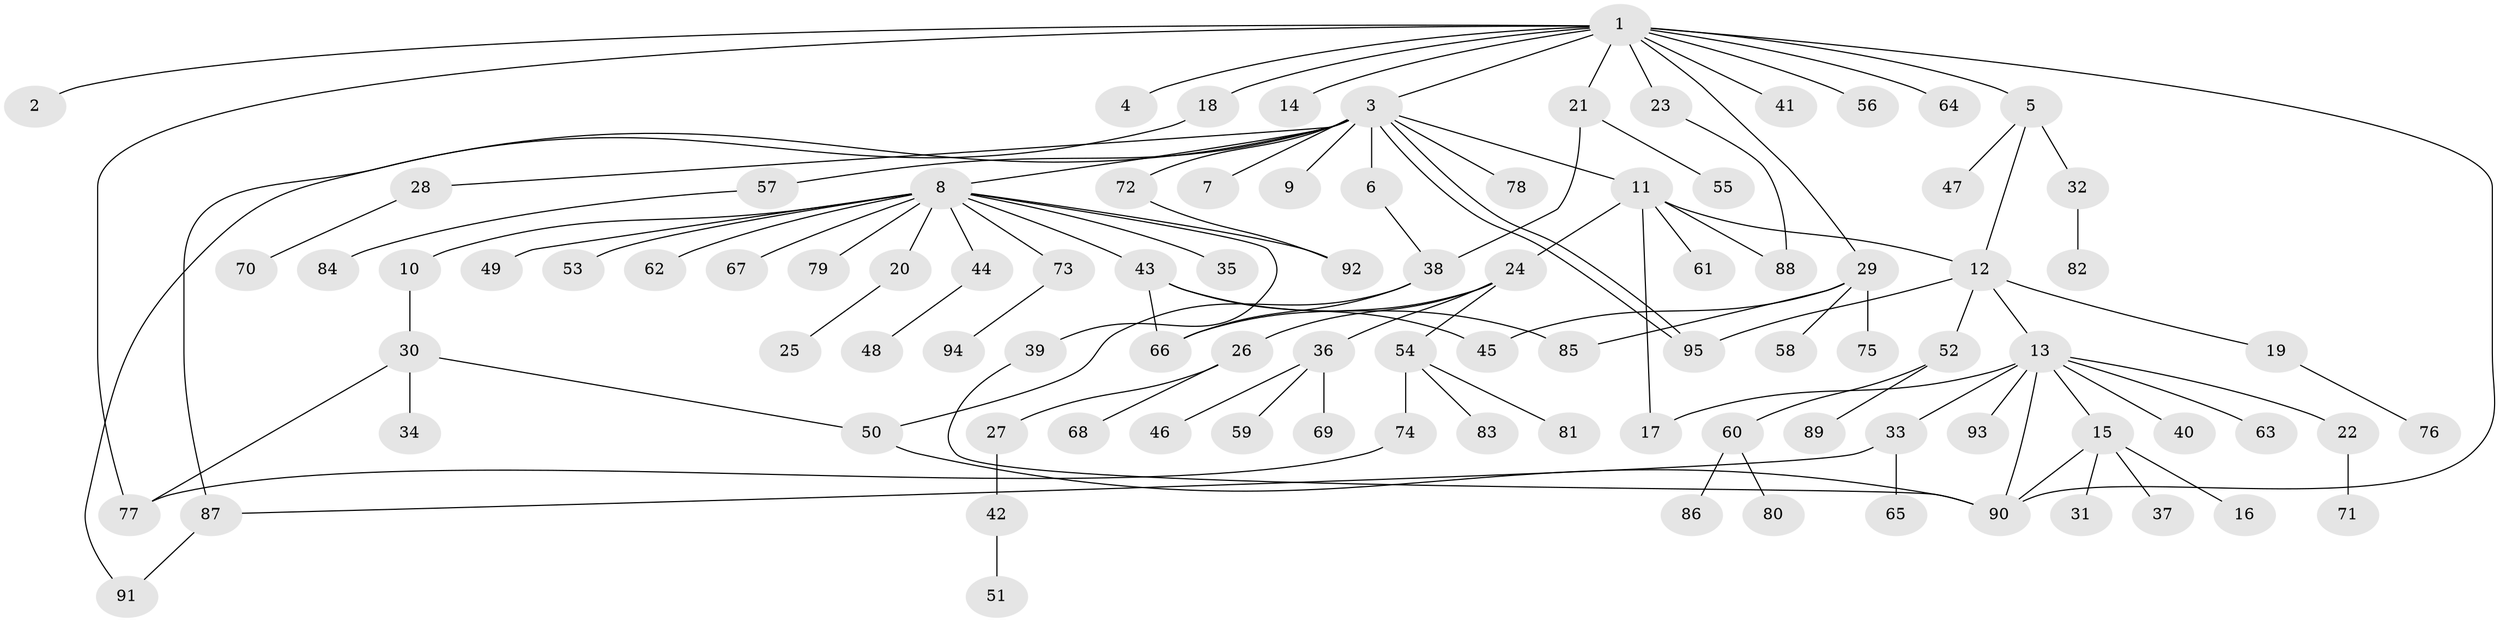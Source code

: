 // coarse degree distribution, {14: 0.028985507246376812, 1: 0.5362318840579711, 13: 0.014492753623188406, 4: 0.043478260869565216, 6: 0.014492753623188406, 7: 0.043478260869565216, 2: 0.18840579710144928, 5: 0.028985507246376812, 3: 0.10144927536231885}
// Generated by graph-tools (version 1.1) at 2025/51/02/27/25 19:51:54]
// undirected, 95 vertices, 114 edges
graph export_dot {
graph [start="1"]
  node [color=gray90,style=filled];
  1;
  2;
  3;
  4;
  5;
  6;
  7;
  8;
  9;
  10;
  11;
  12;
  13;
  14;
  15;
  16;
  17;
  18;
  19;
  20;
  21;
  22;
  23;
  24;
  25;
  26;
  27;
  28;
  29;
  30;
  31;
  32;
  33;
  34;
  35;
  36;
  37;
  38;
  39;
  40;
  41;
  42;
  43;
  44;
  45;
  46;
  47;
  48;
  49;
  50;
  51;
  52;
  53;
  54;
  55;
  56;
  57;
  58;
  59;
  60;
  61;
  62;
  63;
  64;
  65;
  66;
  67;
  68;
  69;
  70;
  71;
  72;
  73;
  74;
  75;
  76;
  77;
  78;
  79;
  80;
  81;
  82;
  83;
  84;
  85;
  86;
  87;
  88;
  89;
  90;
  91;
  92;
  93;
  94;
  95;
  1 -- 2;
  1 -- 3;
  1 -- 4;
  1 -- 5;
  1 -- 14;
  1 -- 18;
  1 -- 21;
  1 -- 23;
  1 -- 29;
  1 -- 41;
  1 -- 56;
  1 -- 64;
  1 -- 77;
  1 -- 90;
  3 -- 6;
  3 -- 7;
  3 -- 8;
  3 -- 9;
  3 -- 11;
  3 -- 28;
  3 -- 57;
  3 -- 72;
  3 -- 78;
  3 -- 91;
  3 -- 95;
  3 -- 95;
  5 -- 12;
  5 -- 32;
  5 -- 47;
  6 -- 38;
  8 -- 10;
  8 -- 20;
  8 -- 35;
  8 -- 39;
  8 -- 43;
  8 -- 44;
  8 -- 49;
  8 -- 53;
  8 -- 62;
  8 -- 67;
  8 -- 73;
  8 -- 79;
  8 -- 92;
  10 -- 30;
  11 -- 12;
  11 -- 17;
  11 -- 24;
  11 -- 61;
  11 -- 88;
  12 -- 13;
  12 -- 19;
  12 -- 52;
  12 -- 95;
  13 -- 15;
  13 -- 17;
  13 -- 22;
  13 -- 33;
  13 -- 40;
  13 -- 63;
  13 -- 90;
  13 -- 93;
  15 -- 16;
  15 -- 31;
  15 -- 37;
  15 -- 90;
  18 -- 87;
  19 -- 76;
  20 -- 25;
  21 -- 38;
  21 -- 55;
  22 -- 71;
  23 -- 88;
  24 -- 26;
  24 -- 36;
  24 -- 54;
  24 -- 66;
  26 -- 27;
  26 -- 68;
  27 -- 42;
  28 -- 70;
  29 -- 45;
  29 -- 58;
  29 -- 75;
  29 -- 85;
  30 -- 34;
  30 -- 50;
  30 -- 77;
  32 -- 82;
  33 -- 65;
  33 -- 87;
  36 -- 46;
  36 -- 59;
  36 -- 69;
  38 -- 50;
  38 -- 66;
  39 -- 90;
  42 -- 51;
  43 -- 45;
  43 -- 66;
  43 -- 85;
  44 -- 48;
  50 -- 90;
  52 -- 60;
  52 -- 89;
  54 -- 74;
  54 -- 81;
  54 -- 83;
  57 -- 84;
  60 -- 80;
  60 -- 86;
  72 -- 92;
  73 -- 94;
  74 -- 77;
  87 -- 91;
}
